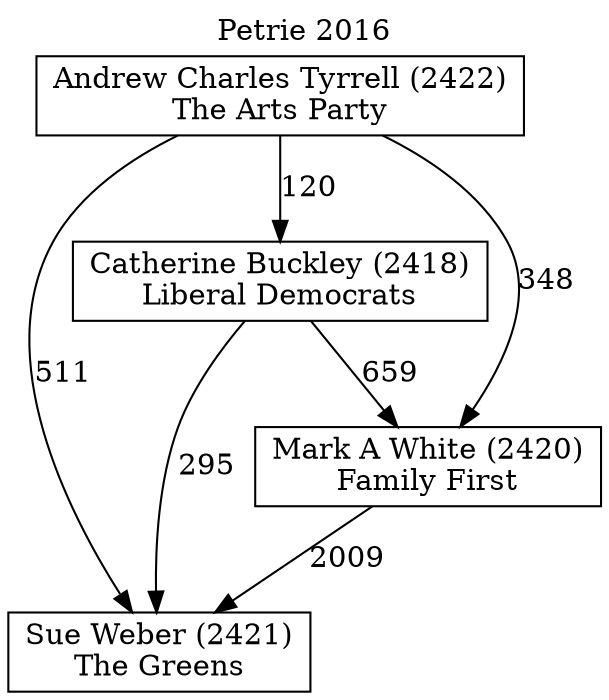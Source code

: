 // House preference flow
digraph "Sue Weber (2421)_Petrie_2016" {
	graph [label="Petrie 2016" labelloc=t mclimit=10]
	node [shape=box]
	"Catherine Buckley (2418)" [label="Catherine Buckley (2418)
Liberal Democrats"]
	"Andrew Charles Tyrrell (2422)" [label="Andrew Charles Tyrrell (2422)
The Arts Party"]
	"Sue Weber (2421)" [label="Sue Weber (2421)
The Greens"]
	"Mark A White (2420)" [label="Mark A White (2420)
Family First"]
	"Andrew Charles Tyrrell (2422)" -> "Sue Weber (2421)" [label=511]
	"Catherine Buckley (2418)" -> "Sue Weber (2421)" [label=295]
	"Andrew Charles Tyrrell (2422)" -> "Mark A White (2420)" [label=348]
	"Andrew Charles Tyrrell (2422)" -> "Catherine Buckley (2418)" [label=120]
	"Mark A White (2420)" -> "Sue Weber (2421)" [label=2009]
	"Catherine Buckley (2418)" -> "Mark A White (2420)" [label=659]
}
